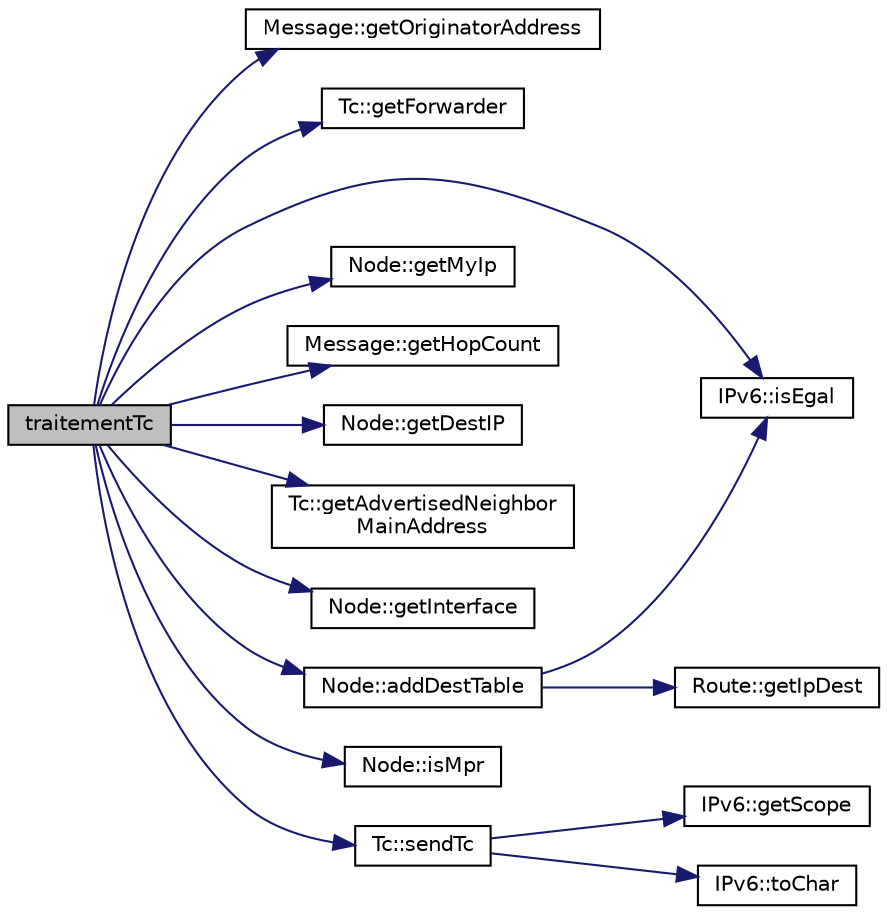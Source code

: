 digraph "traitementTc"
{
  edge [fontname="Helvetica",fontsize="10",labelfontname="Helvetica",labelfontsize="10"];
  node [fontname="Helvetica",fontsize="10",shape=record];
  rankdir="LR";
  Node1 [label="traitementTc",height=0.2,width=0.4,color="black", fillcolor="grey75", style="filled" fontcolor="black"];
  Node1 -> Node2 [color="midnightblue",fontsize="10",style="solid",fontname="Helvetica"];
  Node2 [label="Message::getOriginatorAddress",height=0.2,width=0.4,color="black", fillcolor="white", style="filled",URL="$class_message.html#a6d733d958fed303b29dd723a3175e5b4",tooltip="Allow you to get OriginatorAddress. "];
  Node1 -> Node3 [color="midnightblue",fontsize="10",style="solid",fontname="Helvetica"];
  Node3 [label="Tc::getForwarder",height=0.2,width=0.4,color="black", fillcolor="white", style="filled",URL="$class_tc.html#acfbab61b17a462c6d8b5ac0093508d3c",tooltip="Return the IP of the originator of the packet. "];
  Node1 -> Node4 [color="midnightblue",fontsize="10",style="solid",fontname="Helvetica"];
  Node4 [label="IPv6::isEgal",height=0.2,width=0.4,color="black", fillcolor="white", style="filled",URL="$class_i_pv6.html#a98f978f03ef1059b1ba30c6c3801c471",tooltip="Compare 2 IPv6. "];
  Node1 -> Node5 [color="midnightblue",fontsize="10",style="solid",fontname="Helvetica"];
  Node5 [label="Node::getMyIp",height=0.2,width=0.4,color="black", fillcolor="white", style="filled",URL="$class_node.html#a1b5836a66868d13b5956ac2377968040",tooltip="Allow you to get your IP. "];
  Node1 -> Node6 [color="midnightblue",fontsize="10",style="solid",fontname="Helvetica"];
  Node6 [label="Message::getHopCount",height=0.2,width=0.4,color="black", fillcolor="white", style="filled",URL="$class_message.html#a9b437e79e0118f81521eaa0be377532a",tooltip="Allow you to get HopCount. "];
  Node1 -> Node7 [color="midnightblue",fontsize="10",style="solid",fontname="Helvetica"];
  Node7 [label="Node::getDestIP",height=0.2,width=0.4,color="black", fillcolor="white", style="filled",URL="$class_node.html#ab70b878fc4c182cef130411e980300b2",tooltip="Allow yu to get every Destination IP with a metric &gt; 2. "];
  Node1 -> Node8 [color="midnightblue",fontsize="10",style="solid",fontname="Helvetica"];
  Node8 [label="Tc::getAdvertisedNeighbor\lMainAddress",height=0.2,width=0.4,color="black", fillcolor="white", style="filled",URL="$class_tc.html#aa5e1405c53b6f59caca0e420a246fbb5",tooltip="Return the list of the AdvertisedNeighborMainAddress. "];
  Node1 -> Node9 [color="midnightblue",fontsize="10",style="solid",fontname="Helvetica"];
  Node9 [label="Node::getInterface",height=0.2,width=0.4,color="black", fillcolor="white", style="filled",URL="$class_node.html#a2dcde2746f5bf636ff22a7d281e65df9",tooltip="Allow you to get your interface name. "];
  Node1 -> Node10 [color="midnightblue",fontsize="10",style="solid",fontname="Helvetica"];
  Node10 [label="Node::addDestTable",height=0.2,width=0.4,color="black", fillcolor="white", style="filled",URL="$class_node.html#a13ed32802e21ce43bd72c80ba6c64bfa",tooltip="Add a route with a metric &gt;2 to the dest table. "];
  Node10 -> Node11 [color="midnightblue",fontsize="10",style="solid",fontname="Helvetica"];
  Node11 [label="Route::getIpDest",height=0.2,width=0.4,color="black", fillcolor="white", style="filled",URL="$class_route.html#aa0035cede27822c197601bdfa7882e69"];
  Node10 -> Node4 [color="midnightblue",fontsize="10",style="solid",fontname="Helvetica"];
  Node1 -> Node12 [color="midnightblue",fontsize="10",style="solid",fontname="Helvetica"];
  Node12 [label="Node::isMpr",height=0.2,width=0.4,color="black", fillcolor="white", style="filled",URL="$class_node.html#af691161613f713836c5307bf017e3842",tooltip="Allow you to know if you are MPR or not. "];
  Node1 -> Node13 [color="midnightblue",fontsize="10",style="solid",fontname="Helvetica"];
  Node13 [label="Tc::sendTc",height=0.2,width=0.4,color="black", fillcolor="white", style="filled",URL="$class_tc.html#a7f81d2669ee841c526d06ebf9afd5636",tooltip="Send the Tc message with the values set in the fields. "];
  Node13 -> Node14 [color="midnightblue",fontsize="10",style="solid",fontname="Helvetica"];
  Node14 [label="IPv6::getScope",height=0.2,width=0.4,color="black", fillcolor="white", style="filled",URL="$class_i_pv6.html#ae75caad1c1802d45c3a7ddfae8e883d7"];
  Node13 -> Node15 [color="midnightblue",fontsize="10",style="solid",fontname="Helvetica"];
  Node15 [label="IPv6::toChar",height=0.2,width=0.4,color="black", fillcolor="white", style="filled",URL="$class_i_pv6.html#af0a0c1d062556f40f7d41b68cda32442"];
}
